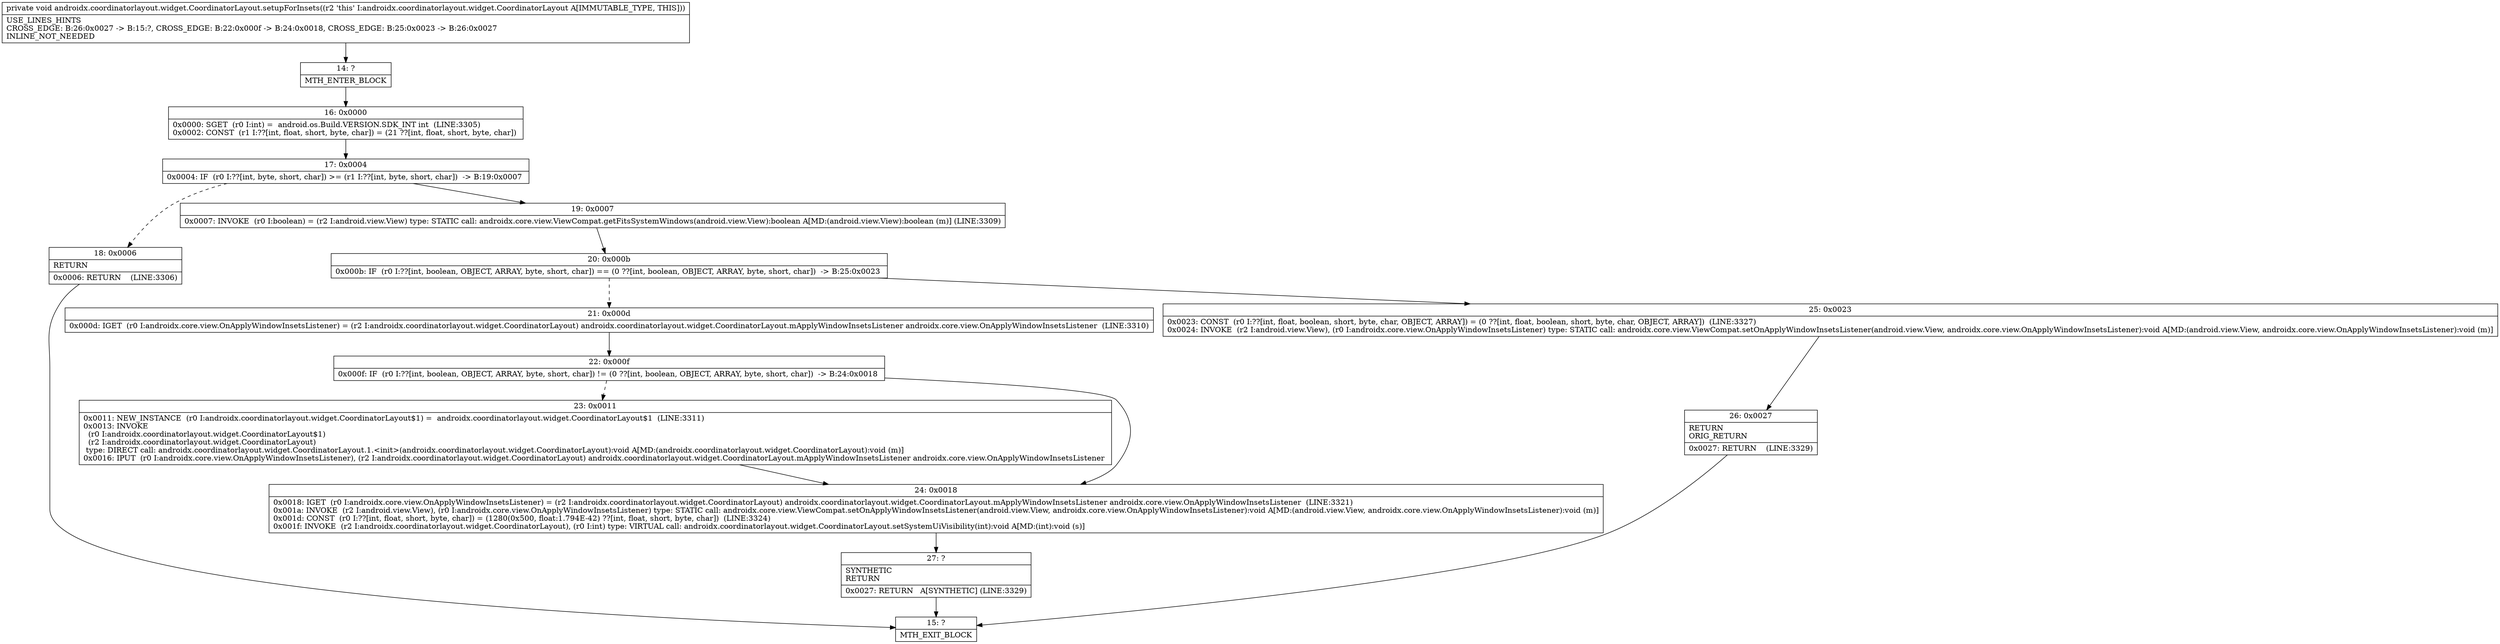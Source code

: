digraph "CFG forandroidx.coordinatorlayout.widget.CoordinatorLayout.setupForInsets()V" {
Node_14 [shape=record,label="{14\:\ ?|MTH_ENTER_BLOCK\l}"];
Node_16 [shape=record,label="{16\:\ 0x0000|0x0000: SGET  (r0 I:int) =  android.os.Build.VERSION.SDK_INT int  (LINE:3305)\l0x0002: CONST  (r1 I:??[int, float, short, byte, char]) = (21 ??[int, float, short, byte, char]) \l}"];
Node_17 [shape=record,label="{17\:\ 0x0004|0x0004: IF  (r0 I:??[int, byte, short, char]) \>= (r1 I:??[int, byte, short, char])  \-\> B:19:0x0007 \l}"];
Node_18 [shape=record,label="{18\:\ 0x0006|RETURN\l|0x0006: RETURN    (LINE:3306)\l}"];
Node_15 [shape=record,label="{15\:\ ?|MTH_EXIT_BLOCK\l}"];
Node_19 [shape=record,label="{19\:\ 0x0007|0x0007: INVOKE  (r0 I:boolean) = (r2 I:android.view.View) type: STATIC call: androidx.core.view.ViewCompat.getFitsSystemWindows(android.view.View):boolean A[MD:(android.view.View):boolean (m)] (LINE:3309)\l}"];
Node_20 [shape=record,label="{20\:\ 0x000b|0x000b: IF  (r0 I:??[int, boolean, OBJECT, ARRAY, byte, short, char]) == (0 ??[int, boolean, OBJECT, ARRAY, byte, short, char])  \-\> B:25:0x0023 \l}"];
Node_21 [shape=record,label="{21\:\ 0x000d|0x000d: IGET  (r0 I:androidx.core.view.OnApplyWindowInsetsListener) = (r2 I:androidx.coordinatorlayout.widget.CoordinatorLayout) androidx.coordinatorlayout.widget.CoordinatorLayout.mApplyWindowInsetsListener androidx.core.view.OnApplyWindowInsetsListener  (LINE:3310)\l}"];
Node_22 [shape=record,label="{22\:\ 0x000f|0x000f: IF  (r0 I:??[int, boolean, OBJECT, ARRAY, byte, short, char]) != (0 ??[int, boolean, OBJECT, ARRAY, byte, short, char])  \-\> B:24:0x0018 \l}"];
Node_23 [shape=record,label="{23\:\ 0x0011|0x0011: NEW_INSTANCE  (r0 I:androidx.coordinatorlayout.widget.CoordinatorLayout$1) =  androidx.coordinatorlayout.widget.CoordinatorLayout$1  (LINE:3311)\l0x0013: INVOKE  \l  (r0 I:androidx.coordinatorlayout.widget.CoordinatorLayout$1)\l  (r2 I:androidx.coordinatorlayout.widget.CoordinatorLayout)\l type: DIRECT call: androidx.coordinatorlayout.widget.CoordinatorLayout.1.\<init\>(androidx.coordinatorlayout.widget.CoordinatorLayout):void A[MD:(androidx.coordinatorlayout.widget.CoordinatorLayout):void (m)]\l0x0016: IPUT  (r0 I:androidx.core.view.OnApplyWindowInsetsListener), (r2 I:androidx.coordinatorlayout.widget.CoordinatorLayout) androidx.coordinatorlayout.widget.CoordinatorLayout.mApplyWindowInsetsListener androidx.core.view.OnApplyWindowInsetsListener \l}"];
Node_24 [shape=record,label="{24\:\ 0x0018|0x0018: IGET  (r0 I:androidx.core.view.OnApplyWindowInsetsListener) = (r2 I:androidx.coordinatorlayout.widget.CoordinatorLayout) androidx.coordinatorlayout.widget.CoordinatorLayout.mApplyWindowInsetsListener androidx.core.view.OnApplyWindowInsetsListener  (LINE:3321)\l0x001a: INVOKE  (r2 I:android.view.View), (r0 I:androidx.core.view.OnApplyWindowInsetsListener) type: STATIC call: androidx.core.view.ViewCompat.setOnApplyWindowInsetsListener(android.view.View, androidx.core.view.OnApplyWindowInsetsListener):void A[MD:(android.view.View, androidx.core.view.OnApplyWindowInsetsListener):void (m)]\l0x001d: CONST  (r0 I:??[int, float, short, byte, char]) = (1280(0x500, float:1.794E\-42) ??[int, float, short, byte, char])  (LINE:3324)\l0x001f: INVOKE  (r2 I:androidx.coordinatorlayout.widget.CoordinatorLayout), (r0 I:int) type: VIRTUAL call: androidx.coordinatorlayout.widget.CoordinatorLayout.setSystemUiVisibility(int):void A[MD:(int):void (s)]\l}"];
Node_27 [shape=record,label="{27\:\ ?|SYNTHETIC\lRETURN\l|0x0027: RETURN   A[SYNTHETIC] (LINE:3329)\l}"];
Node_25 [shape=record,label="{25\:\ 0x0023|0x0023: CONST  (r0 I:??[int, float, boolean, short, byte, char, OBJECT, ARRAY]) = (0 ??[int, float, boolean, short, byte, char, OBJECT, ARRAY])  (LINE:3327)\l0x0024: INVOKE  (r2 I:android.view.View), (r0 I:androidx.core.view.OnApplyWindowInsetsListener) type: STATIC call: androidx.core.view.ViewCompat.setOnApplyWindowInsetsListener(android.view.View, androidx.core.view.OnApplyWindowInsetsListener):void A[MD:(android.view.View, androidx.core.view.OnApplyWindowInsetsListener):void (m)]\l}"];
Node_26 [shape=record,label="{26\:\ 0x0027|RETURN\lORIG_RETURN\l|0x0027: RETURN    (LINE:3329)\l}"];
MethodNode[shape=record,label="{private void androidx.coordinatorlayout.widget.CoordinatorLayout.setupForInsets((r2 'this' I:androidx.coordinatorlayout.widget.CoordinatorLayout A[IMMUTABLE_TYPE, THIS]))  | USE_LINES_HINTS\lCROSS_EDGE: B:26:0x0027 \-\> B:15:?, CROSS_EDGE: B:22:0x000f \-\> B:24:0x0018, CROSS_EDGE: B:25:0x0023 \-\> B:26:0x0027\lINLINE_NOT_NEEDED\l}"];
MethodNode -> Node_14;Node_14 -> Node_16;
Node_16 -> Node_17;
Node_17 -> Node_18[style=dashed];
Node_17 -> Node_19;
Node_18 -> Node_15;
Node_19 -> Node_20;
Node_20 -> Node_21[style=dashed];
Node_20 -> Node_25;
Node_21 -> Node_22;
Node_22 -> Node_23[style=dashed];
Node_22 -> Node_24;
Node_23 -> Node_24;
Node_24 -> Node_27;
Node_27 -> Node_15;
Node_25 -> Node_26;
Node_26 -> Node_15;
}

